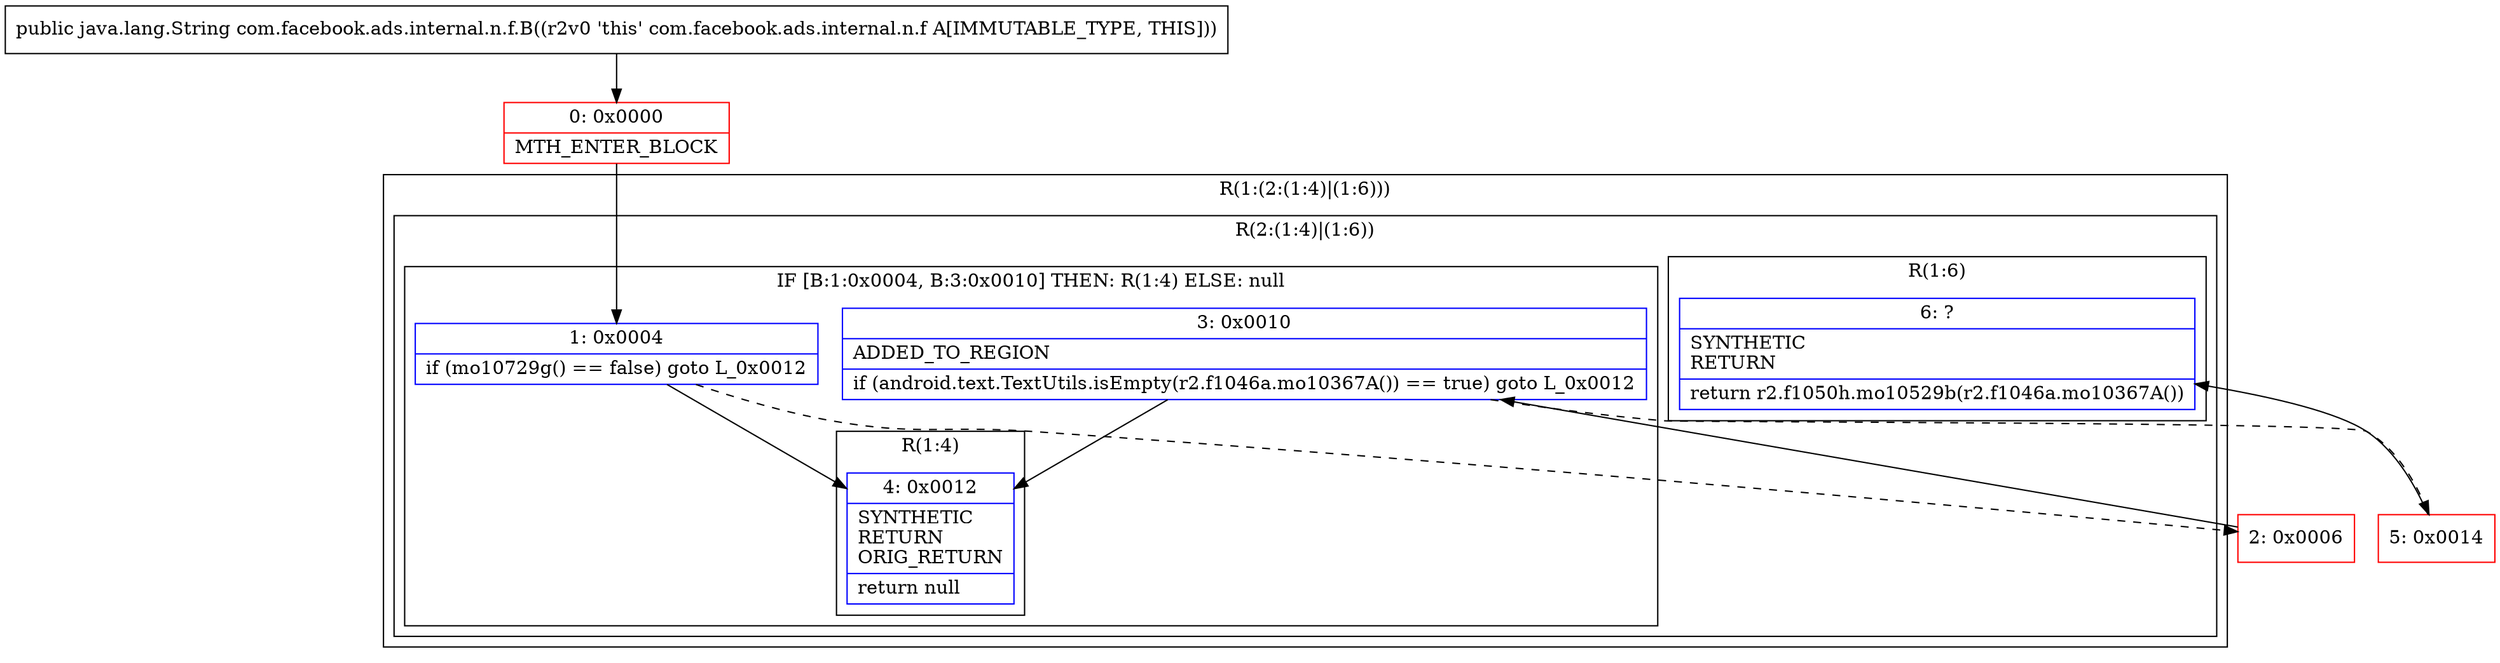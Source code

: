 digraph "CFG forcom.facebook.ads.internal.n.f.B()Ljava\/lang\/String;" {
subgraph cluster_Region_1097521778 {
label = "R(1:(2:(1:4)|(1:6)))";
node [shape=record,color=blue];
subgraph cluster_Region_1207594906 {
label = "R(2:(1:4)|(1:6))";
node [shape=record,color=blue];
subgraph cluster_IfRegion_579929096 {
label = "IF [B:1:0x0004, B:3:0x0010] THEN: R(1:4) ELSE: null";
node [shape=record,color=blue];
Node_1 [shape=record,label="{1\:\ 0x0004|if (mo10729g() == false) goto L_0x0012\l}"];
Node_3 [shape=record,label="{3\:\ 0x0010|ADDED_TO_REGION\l|if (android.text.TextUtils.isEmpty(r2.f1046a.mo10367A()) == true) goto L_0x0012\l}"];
subgraph cluster_Region_1145263664 {
label = "R(1:4)";
node [shape=record,color=blue];
Node_4 [shape=record,label="{4\:\ 0x0012|SYNTHETIC\lRETURN\lORIG_RETURN\l|return null\l}"];
}
}
subgraph cluster_Region_1408085376 {
label = "R(1:6)";
node [shape=record,color=blue];
Node_6 [shape=record,label="{6\:\ ?|SYNTHETIC\lRETURN\l|return r2.f1050h.mo10529b(r2.f1046a.mo10367A())\l}"];
}
}
}
Node_0 [shape=record,color=red,label="{0\:\ 0x0000|MTH_ENTER_BLOCK\l}"];
Node_2 [shape=record,color=red,label="{2\:\ 0x0006}"];
Node_5 [shape=record,color=red,label="{5\:\ 0x0014}"];
MethodNode[shape=record,label="{public java.lang.String com.facebook.ads.internal.n.f.B((r2v0 'this' com.facebook.ads.internal.n.f A[IMMUTABLE_TYPE, THIS])) }"];
MethodNode -> Node_0;
Node_1 -> Node_2[style=dashed];
Node_1 -> Node_4;
Node_3 -> Node_4;
Node_3 -> Node_5[style=dashed];
Node_0 -> Node_1;
Node_2 -> Node_3;
Node_5 -> Node_6;
}

